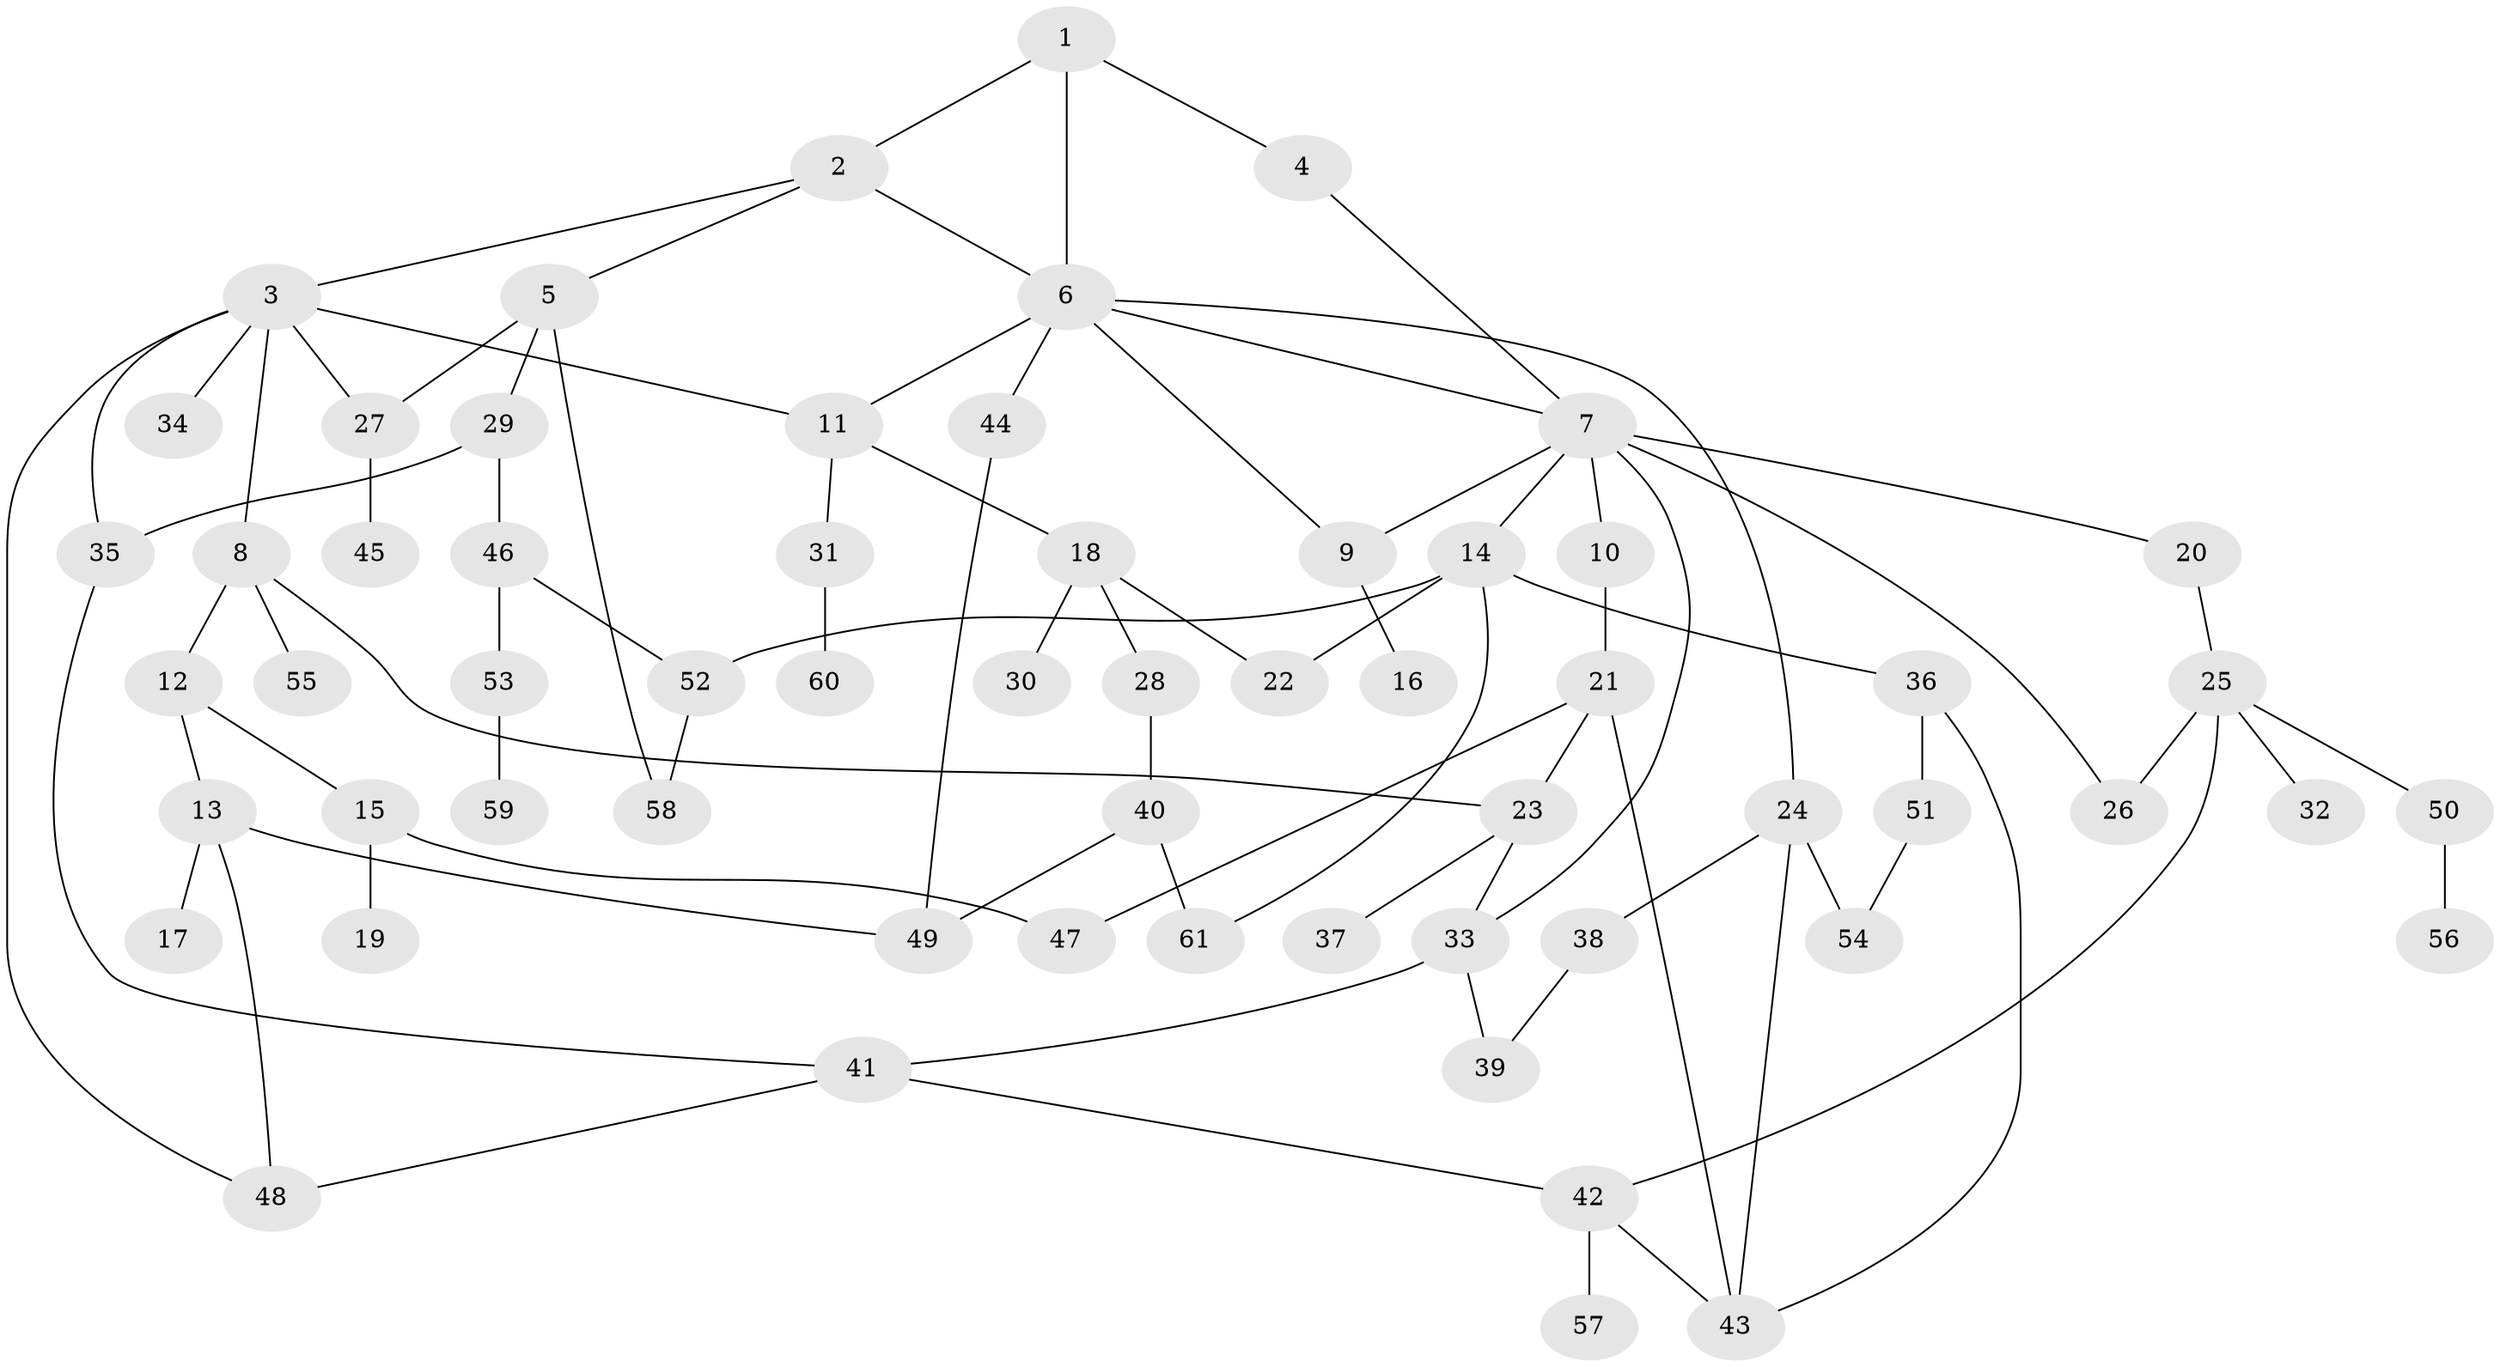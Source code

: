 // coarse degree distribution, {4: 0.23255813953488372, 2: 0.18604651162790697, 11: 0.023255813953488372, 3: 0.23255813953488372, 5: 0.023255813953488372, 1: 0.23255813953488372, 6: 0.06976744186046512}
// Generated by graph-tools (version 1.1) at 2025/36/03/04/25 23:36:11]
// undirected, 61 vertices, 85 edges
graph export_dot {
  node [color=gray90,style=filled];
  1;
  2;
  3;
  4;
  5;
  6;
  7;
  8;
  9;
  10;
  11;
  12;
  13;
  14;
  15;
  16;
  17;
  18;
  19;
  20;
  21;
  22;
  23;
  24;
  25;
  26;
  27;
  28;
  29;
  30;
  31;
  32;
  33;
  34;
  35;
  36;
  37;
  38;
  39;
  40;
  41;
  42;
  43;
  44;
  45;
  46;
  47;
  48;
  49;
  50;
  51;
  52;
  53;
  54;
  55;
  56;
  57;
  58;
  59;
  60;
  61;
  1 -- 2;
  1 -- 4;
  1 -- 6;
  2 -- 3;
  2 -- 5;
  2 -- 6;
  3 -- 8;
  3 -- 27;
  3 -- 34;
  3 -- 35;
  3 -- 11;
  3 -- 48;
  4 -- 7;
  5 -- 29;
  5 -- 58;
  5 -- 27;
  6 -- 9;
  6 -- 11;
  6 -- 24;
  6 -- 44;
  6 -- 7;
  7 -- 10;
  7 -- 14;
  7 -- 20;
  7 -- 33;
  7 -- 26;
  7 -- 9;
  8 -- 12;
  8 -- 55;
  8 -- 23;
  9 -- 16;
  10 -- 21;
  11 -- 18;
  11 -- 31;
  12 -- 13;
  12 -- 15;
  13 -- 17;
  13 -- 48;
  13 -- 49;
  14 -- 36;
  14 -- 61;
  14 -- 52;
  14 -- 22;
  15 -- 19;
  15 -- 47;
  18 -- 22;
  18 -- 28;
  18 -- 30;
  20 -- 25;
  21 -- 23;
  21 -- 47;
  21 -- 43;
  23 -- 37;
  23 -- 33;
  24 -- 38;
  24 -- 54;
  24 -- 43;
  25 -- 26;
  25 -- 32;
  25 -- 42;
  25 -- 50;
  27 -- 45;
  28 -- 40;
  29 -- 46;
  29 -- 35;
  31 -- 60;
  33 -- 41;
  33 -- 39;
  35 -- 41;
  36 -- 51;
  36 -- 43;
  38 -- 39;
  40 -- 61;
  40 -- 49;
  41 -- 42;
  41 -- 48;
  42 -- 43;
  42 -- 57;
  44 -- 49;
  46 -- 52;
  46 -- 53;
  50 -- 56;
  51 -- 54;
  52 -- 58;
  53 -- 59;
}
